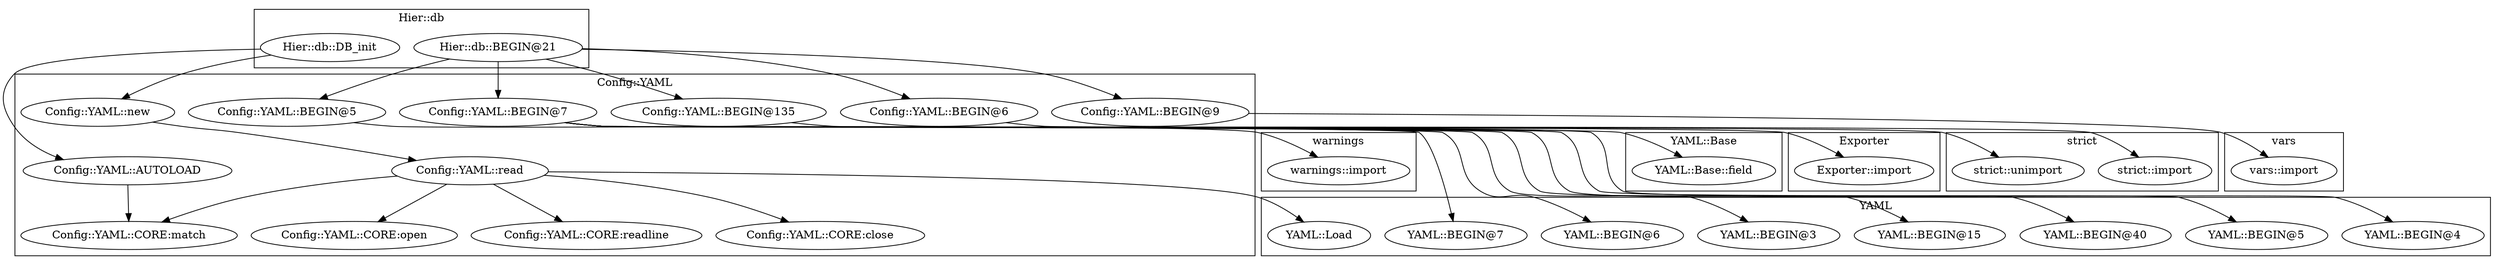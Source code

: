 digraph {
graph [overlap=false]
subgraph cluster_YAML {
	label="YAML";
	"YAML::BEGIN@7";
	"YAML::Load";
	"YAML::BEGIN@6";
	"YAML::BEGIN@3";
	"YAML::BEGIN@15";
	"YAML::BEGIN@40";
	"YAML::BEGIN@5";
	"YAML::BEGIN@4";
}
subgraph cluster_YAML_Base {
	label="YAML::Base";
	"YAML::Base::field";
}
subgraph cluster_warnings {
	label="warnings";
	"warnings::import";
}
subgraph cluster_vars {
	label="vars";
	"vars::import";
}
subgraph cluster_strict {
	label="strict";
	"strict::import";
	"strict::unimport";
}
subgraph cluster_Hier_db {
	label="Hier::db";
	"Hier::db::BEGIN@21";
	"Hier::db::DB_init";
}
subgraph cluster_Config_YAML {
	label="Config::YAML";
	"Config::YAML::BEGIN@5";
	"Config::YAML::CORE:close";
	"Config::YAML::CORE:open";
	"Config::YAML::CORE:match";
	"Config::YAML::BEGIN@7";
	"Config::YAML::BEGIN@135";
	"Config::YAML::new";
	"Config::YAML::read";
	"Config::YAML::AUTOLOAD";
	"Config::YAML::BEGIN@6";
	"Config::YAML::BEGIN@9";
	"Config::YAML::CORE:readline";
}
subgraph cluster_Exporter {
	label="Exporter";
	"Exporter::import";
}
"Config::YAML::read" -> "Config::YAML::CORE:open";
"Config::YAML::BEGIN@7" -> "YAML::BEGIN@7";
"Config::YAML::BEGIN@7" -> "Exporter::import";
"Hier::db::DB_init" -> "Config::YAML::AUTOLOAD";
"Config::YAML::BEGIN@7" -> "YAML::BEGIN@15";
"Config::YAML::read" -> "Config::YAML::CORE:close";
"Config::YAML::BEGIN@7" -> "YAML::BEGIN@3";
"Config::YAML::BEGIN@135" -> "strict::unimport";
"Hier::db::BEGIN@21" -> "Config::YAML::BEGIN@7";
"Config::YAML::BEGIN@7" -> "YAML::BEGIN@6";
"Config::YAML::BEGIN@5" -> "warnings::import";
"Hier::db::BEGIN@21" -> "Config::YAML::BEGIN@6";
"Hier::db::BEGIN@21" -> "Config::YAML::BEGIN@9";
"Config::YAML::BEGIN@7" -> "YAML::BEGIN@4";
"Hier::db::BEGIN@21" -> "Config::YAML::BEGIN@5";
"Hier::db::BEGIN@21" -> "Config::YAML::BEGIN@135";
"Config::YAML::BEGIN@7" -> "YAML::Base::field";
"Config::YAML::BEGIN@7" -> "YAML::BEGIN@5";
"Config::YAML::read" -> "YAML::Load";
"Config::YAML::BEGIN@9" -> "vars::import";
"Hier::db::DB_init" -> "Config::YAML::new";
"Config::YAML::BEGIN@7" -> "YAML::BEGIN@40";
"Config::YAML::AUTOLOAD" -> "Config::YAML::CORE:match";
"Config::YAML::read" -> "Config::YAML::CORE:match";
"Config::YAML::new" -> "Config::YAML::read";
"Config::YAML::read" -> "Config::YAML::CORE:readline";
"Config::YAML::BEGIN@6" -> "strict::import";
}
